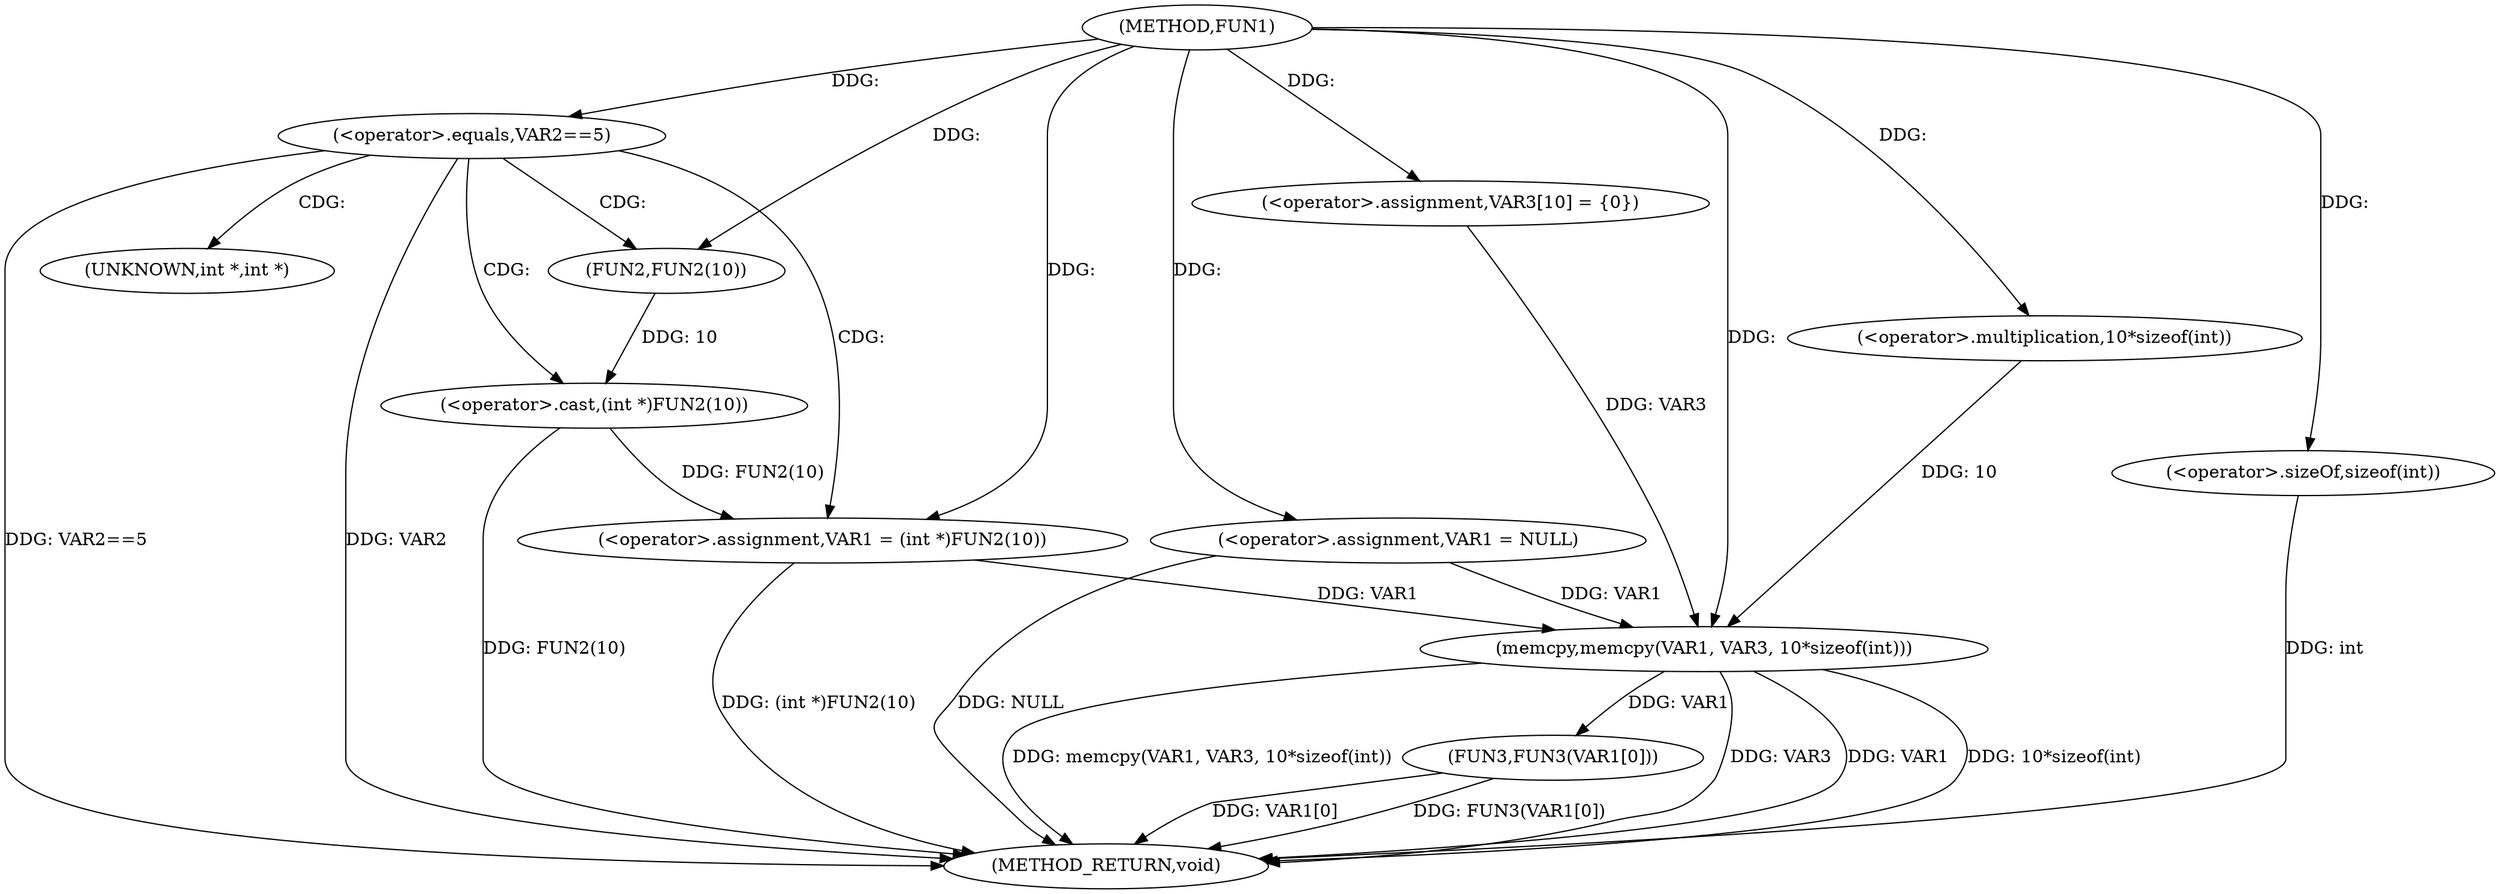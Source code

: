 digraph FUN1 {  
"1000100" [label = "(METHOD,FUN1)" ]
"1000132" [label = "(METHOD_RETURN,void)" ]
"1000103" [label = "(<operator>.assignment,VAR1 = NULL)" ]
"1000107" [label = "(<operator>.equals,VAR2==5)" ]
"1000111" [label = "(<operator>.assignment,VAR1 = (int *)FUN2(10))" ]
"1000113" [label = "(<operator>.cast,(int *)FUN2(10))" ]
"1000115" [label = "(FUN2,FUN2(10))" ]
"1000119" [label = "(<operator>.assignment,VAR3[10] = {0})" ]
"1000121" [label = "(memcpy,memcpy(VAR1, VAR3, 10*sizeof(int)))" ]
"1000124" [label = "(<operator>.multiplication,10*sizeof(int))" ]
"1000126" [label = "(<operator>.sizeOf,sizeof(int))" ]
"1000128" [label = "(FUN3,FUN3(VAR1[0]))" ]
"1000114" [label = "(UNKNOWN,int *,int *)" ]
  "1000107" -> "1000132"  [ label = "DDG: VAR2"] 
  "1000107" -> "1000132"  [ label = "DDG: VAR2==5"] 
  "1000103" -> "1000132"  [ label = "DDG: NULL"] 
  "1000121" -> "1000132"  [ label = "DDG: VAR3"] 
  "1000126" -> "1000132"  [ label = "DDG: int"] 
  "1000111" -> "1000132"  [ label = "DDG: (int *)FUN2(10)"] 
  "1000121" -> "1000132"  [ label = "DDG: VAR1"] 
  "1000128" -> "1000132"  [ label = "DDG: FUN3(VAR1[0])"] 
  "1000121" -> "1000132"  [ label = "DDG: 10*sizeof(int)"] 
  "1000128" -> "1000132"  [ label = "DDG: VAR1[0]"] 
  "1000113" -> "1000132"  [ label = "DDG: FUN2(10)"] 
  "1000121" -> "1000132"  [ label = "DDG: memcpy(VAR1, VAR3, 10*sizeof(int))"] 
  "1000100" -> "1000103"  [ label = "DDG: "] 
  "1000100" -> "1000107"  [ label = "DDG: "] 
  "1000113" -> "1000111"  [ label = "DDG: FUN2(10)"] 
  "1000100" -> "1000111"  [ label = "DDG: "] 
  "1000115" -> "1000113"  [ label = "DDG: 10"] 
  "1000100" -> "1000115"  [ label = "DDG: "] 
  "1000100" -> "1000119"  [ label = "DDG: "] 
  "1000103" -> "1000121"  [ label = "DDG: VAR1"] 
  "1000111" -> "1000121"  [ label = "DDG: VAR1"] 
  "1000100" -> "1000121"  [ label = "DDG: "] 
  "1000119" -> "1000121"  [ label = "DDG: VAR3"] 
  "1000124" -> "1000121"  [ label = "DDG: 10"] 
  "1000100" -> "1000124"  [ label = "DDG: "] 
  "1000100" -> "1000126"  [ label = "DDG: "] 
  "1000121" -> "1000128"  [ label = "DDG: VAR1"] 
  "1000107" -> "1000115"  [ label = "CDG: "] 
  "1000107" -> "1000113"  [ label = "CDG: "] 
  "1000107" -> "1000111"  [ label = "CDG: "] 
  "1000107" -> "1000114"  [ label = "CDG: "] 
}
